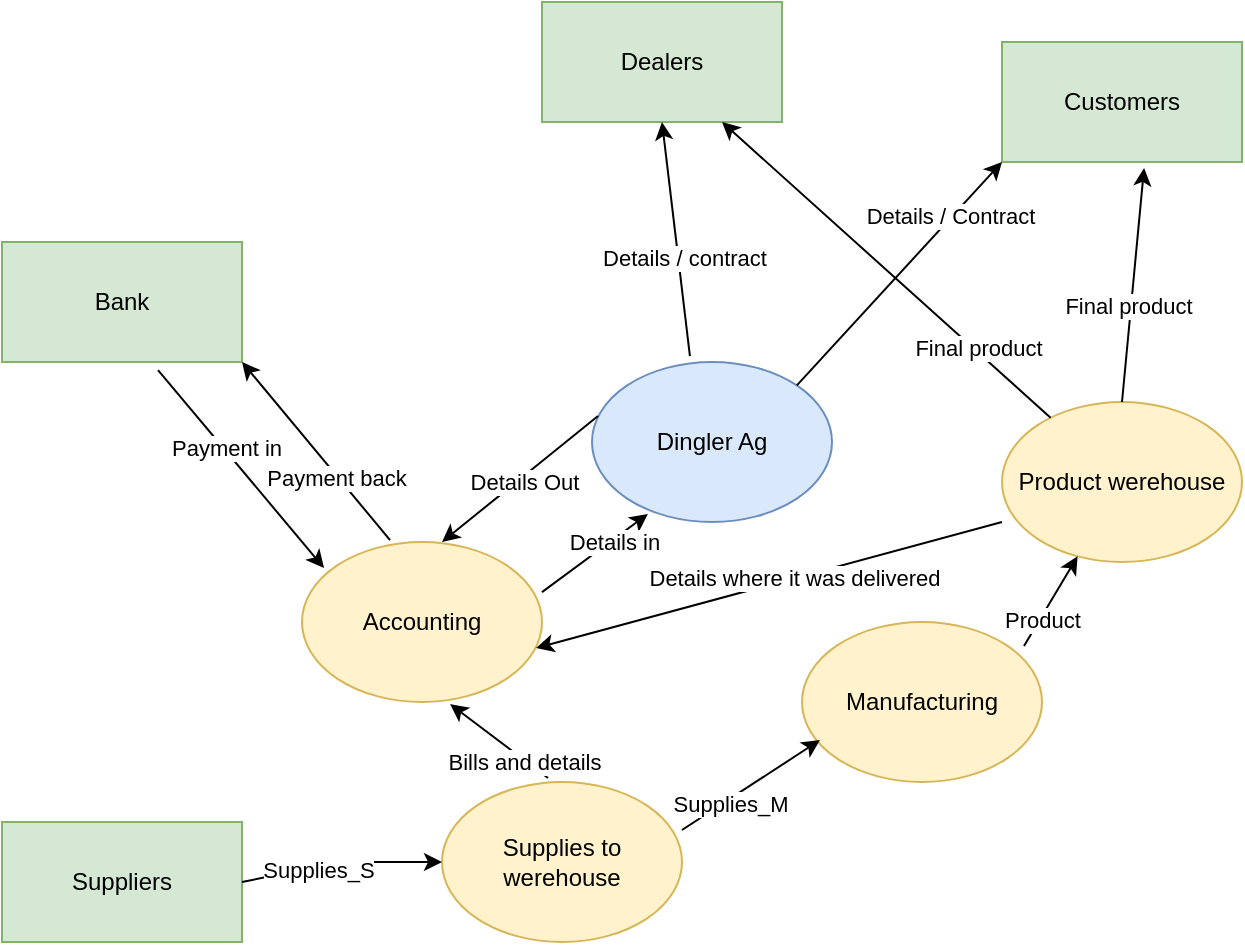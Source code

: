 <mxfile version="13.6.6" type="github">
  <diagram id="vzioFBNHEk6Id1RTCtNG" name="Page-1">
    <mxGraphModel dx="1422" dy="804" grid="1" gridSize="10" guides="1" tooltips="1" connect="1" arrows="1" fold="1" page="1" pageScale="1" pageWidth="850" pageHeight="1100" math="0" shadow="0">
      <root>
        <mxCell id="0" />
        <mxCell id="1" parent="0" />
        <mxCell id="OYXpN41Nhl739jVn25ul-1" value="Dingler Ag" style="ellipse;whiteSpace=wrap;html=1;fillColor=#dae8fc;strokeColor=#6c8ebf;" vertex="1" parent="1">
          <mxGeometry x="365" y="240" width="120" height="80" as="geometry" />
        </mxCell>
        <mxCell id="OYXpN41Nhl739jVn25ul-2" value="Dealers" style="rounded=0;whiteSpace=wrap;html=1;fillColor=#d5e8d4;strokeColor=#82b366;" vertex="1" parent="1">
          <mxGeometry x="340" y="60" width="120" height="60" as="geometry" />
        </mxCell>
        <mxCell id="OYXpN41Nhl739jVn25ul-3" value="Customers" style="rounded=0;whiteSpace=wrap;html=1;fillColor=#d5e8d4;strokeColor=#82b366;" vertex="1" parent="1">
          <mxGeometry x="570" y="80" width="120" height="60" as="geometry" />
        </mxCell>
        <mxCell id="OYXpN41Nhl739jVn25ul-4" value="Bank" style="rounded=0;whiteSpace=wrap;html=1;fillColor=#d5e8d4;strokeColor=#82b366;" vertex="1" parent="1">
          <mxGeometry x="70" y="180" width="120" height="60" as="geometry" />
        </mxCell>
        <mxCell id="OYXpN41Nhl739jVn25ul-5" value="Suppliers" style="rounded=0;whiteSpace=wrap;html=1;fillColor=#d5e8d4;strokeColor=#82b366;" vertex="1" parent="1">
          <mxGeometry x="70" y="470" width="120" height="60" as="geometry" />
        </mxCell>
        <mxCell id="OYXpN41Nhl739jVn25ul-7" value="Product werehouse" style="ellipse;whiteSpace=wrap;html=1;fillColor=#fff2cc;strokeColor=#d6b656;" vertex="1" parent="1">
          <mxGeometry x="570" y="260" width="120" height="80" as="geometry" />
        </mxCell>
        <mxCell id="OYXpN41Nhl739jVn25ul-9" value="Accounting" style="ellipse;whiteSpace=wrap;html=1;fillColor=#fff2cc;strokeColor=#d6b656;" vertex="1" parent="1">
          <mxGeometry x="220" y="330" width="120" height="80" as="geometry" />
        </mxCell>
        <mxCell id="OYXpN41Nhl739jVn25ul-10" value="Manufacturing" style="ellipse;whiteSpace=wrap;html=1;fillColor=#fff2cc;strokeColor=#d6b656;" vertex="1" parent="1">
          <mxGeometry x="470" y="370" width="120" height="80" as="geometry" />
        </mxCell>
        <mxCell id="OYXpN41Nhl739jVn25ul-11" value="Supplies to werehouse" style="ellipse;whiteSpace=wrap;html=1;fillColor=#fff2cc;strokeColor=#d6b656;" vertex="1" parent="1">
          <mxGeometry x="290" y="450" width="120" height="80" as="geometry" />
        </mxCell>
        <mxCell id="OYXpN41Nhl739jVn25ul-18" value="" style="endArrow=classic;html=1;exitX=1;exitY=0.5;exitDx=0;exitDy=0;entryX=0;entryY=0.5;entryDx=0;entryDy=0;" edge="1" parent="1" source="OYXpN41Nhl739jVn25ul-5" target="OYXpN41Nhl739jVn25ul-11">
          <mxGeometry width="50" height="50" relative="1" as="geometry">
            <mxPoint x="210" y="510" as="sourcePoint" />
            <mxPoint x="260" y="460" as="targetPoint" />
            <Array as="points">
              <mxPoint x="240" y="490" />
            </Array>
          </mxGeometry>
        </mxCell>
        <mxCell id="OYXpN41Nhl739jVn25ul-19" value="Supplies_S" style="edgeLabel;html=1;align=center;verticalAlign=middle;resizable=0;points=[];" vertex="1" connectable="0" parent="OYXpN41Nhl739jVn25ul-18">
          <mxGeometry x="-0.239" y="-2" relative="1" as="geometry">
            <mxPoint y="-1" as="offset" />
          </mxGeometry>
        </mxCell>
        <mxCell id="OYXpN41Nhl739jVn25ul-20" value="" style="endArrow=classic;html=1;exitX=1;exitY=0.3;exitDx=0;exitDy=0;exitPerimeter=0;entryX=0.075;entryY=0.738;entryDx=0;entryDy=0;entryPerimeter=0;" edge="1" parent="1" source="OYXpN41Nhl739jVn25ul-11" target="OYXpN41Nhl739jVn25ul-10">
          <mxGeometry width="50" height="50" relative="1" as="geometry">
            <mxPoint x="420" y="470" as="sourcePoint" />
            <mxPoint x="470" y="420" as="targetPoint" />
          </mxGeometry>
        </mxCell>
        <mxCell id="OYXpN41Nhl739jVn25ul-21" value="Supplies_M" style="edgeLabel;html=1;align=center;verticalAlign=middle;resizable=0;points=[];" vertex="1" connectable="0" parent="OYXpN41Nhl739jVn25ul-20">
          <mxGeometry x="-0.339" y="-2" relative="1" as="geometry">
            <mxPoint as="offset" />
          </mxGeometry>
        </mxCell>
        <mxCell id="OYXpN41Nhl739jVn25ul-22" value="" style="endArrow=classic;html=1;exitX=0.925;exitY=0.15;exitDx=0;exitDy=0;exitPerimeter=0;" edge="1" parent="1" source="OYXpN41Nhl739jVn25ul-10" target="OYXpN41Nhl739jVn25ul-7">
          <mxGeometry width="50" height="50" relative="1" as="geometry">
            <mxPoint x="605" y="395" as="sourcePoint" />
            <mxPoint x="655" y="345" as="targetPoint" />
          </mxGeometry>
        </mxCell>
        <mxCell id="OYXpN41Nhl739jVn25ul-33" value="Product" style="edgeLabel;html=1;align=center;verticalAlign=middle;resizable=0;points=[];" vertex="1" connectable="0" parent="OYXpN41Nhl739jVn25ul-22">
          <mxGeometry x="-0.396" y="-1" relative="1" as="geometry">
            <mxPoint as="offset" />
          </mxGeometry>
        </mxCell>
        <mxCell id="OYXpN41Nhl739jVn25ul-23" value="" style="endArrow=classic;html=1;exitX=1;exitY=0.313;exitDx=0;exitDy=0;exitPerimeter=0;entryX=0.233;entryY=0.95;entryDx=0;entryDy=0;entryPerimeter=0;" edge="1" parent="1" source="OYXpN41Nhl739jVn25ul-9" target="OYXpN41Nhl739jVn25ul-1">
          <mxGeometry width="50" height="50" relative="1" as="geometry">
            <mxPoint x="350" y="360" as="sourcePoint" />
            <mxPoint x="400" y="310" as="targetPoint" />
          </mxGeometry>
        </mxCell>
        <mxCell id="OYXpN41Nhl739jVn25ul-35" value="Details in" style="edgeLabel;html=1;align=center;verticalAlign=middle;resizable=0;points=[];" vertex="1" connectable="0" parent="OYXpN41Nhl739jVn25ul-23">
          <mxGeometry x="0.333" y="-1" relative="1" as="geometry">
            <mxPoint as="offset" />
          </mxGeometry>
        </mxCell>
        <mxCell id="OYXpN41Nhl739jVn25ul-24" value="" style="endArrow=classic;html=1;entryX=0.692;entryY=0.038;entryDx=0;entryDy=0;entryPerimeter=0;exitX=0.025;exitY=0.338;exitDx=0;exitDy=0;exitPerimeter=0;" edge="1" parent="1" source="OYXpN41Nhl739jVn25ul-1">
          <mxGeometry width="50" height="50" relative="1" as="geometry">
            <mxPoint x="351.96" y="276.96" as="sourcePoint" />
            <mxPoint x="290.0" y="330.0" as="targetPoint" />
          </mxGeometry>
        </mxCell>
        <mxCell id="OYXpN41Nhl739jVn25ul-36" value="Details Out" style="edgeLabel;html=1;align=center;verticalAlign=middle;resizable=0;points=[];" vertex="1" connectable="0" parent="OYXpN41Nhl739jVn25ul-24">
          <mxGeometry x="-0.428" y="1" relative="1" as="geometry">
            <mxPoint x="-16.06" y="13.97" as="offset" />
          </mxGeometry>
        </mxCell>
        <mxCell id="OYXpN41Nhl739jVn25ul-25" value="" style="endArrow=classic;html=1;entryX=1;entryY=1;entryDx=0;entryDy=0;exitX=0.367;exitY=-0.012;exitDx=0;exitDy=0;exitPerimeter=0;" edge="1" parent="1" source="OYXpN41Nhl739jVn25ul-9" target="OYXpN41Nhl739jVn25ul-4">
          <mxGeometry width="50" height="50" relative="1" as="geometry">
            <mxPoint x="310.98" y="230" as="sourcePoint" />
            <mxPoint x="249.02" y="283.04" as="targetPoint" />
          </mxGeometry>
        </mxCell>
        <mxCell id="OYXpN41Nhl739jVn25ul-37" value="Payment back" style="edgeLabel;html=1;align=center;verticalAlign=middle;resizable=0;points=[];" vertex="1" connectable="0" parent="OYXpN41Nhl739jVn25ul-25">
          <mxGeometry x="-0.289" y="1" relative="1" as="geometry">
            <mxPoint as="offset" />
          </mxGeometry>
        </mxCell>
        <mxCell id="OYXpN41Nhl739jVn25ul-26" value="" style="endArrow=classic;html=1;exitX=0.65;exitY=1.067;exitDx=0;exitDy=0;exitPerimeter=0;entryX=0.092;entryY=0.163;entryDx=0;entryDy=0;entryPerimeter=0;" edge="1" parent="1" source="OYXpN41Nhl739jVn25ul-4" target="OYXpN41Nhl739jVn25ul-9">
          <mxGeometry width="50" height="50" relative="1" as="geometry">
            <mxPoint x="108.71" y="320.0" as="sourcePoint" />
            <mxPoint x="151.284" y="273.244" as="targetPoint" />
          </mxGeometry>
        </mxCell>
        <mxCell id="OYXpN41Nhl739jVn25ul-38" value="Payment in" style="edgeLabel;html=1;align=center;verticalAlign=middle;resizable=0;points=[];" vertex="1" connectable="0" parent="OYXpN41Nhl739jVn25ul-26">
          <mxGeometry x="-0.2" y="1" relative="1" as="geometry">
            <mxPoint as="offset" />
          </mxGeometry>
        </mxCell>
        <mxCell id="OYXpN41Nhl739jVn25ul-27" value="" style="endArrow=classic;html=1;entryX=0;entryY=1;entryDx=0;entryDy=0;exitX=1;exitY=0;exitDx=0;exitDy=0;" edge="1" parent="1" source="OYXpN41Nhl739jVn25ul-1" target="OYXpN41Nhl739jVn25ul-3">
          <mxGeometry width="50" height="50" relative="1" as="geometry">
            <mxPoint x="480" y="250" as="sourcePoint" />
            <mxPoint x="530" y="200" as="targetPoint" />
          </mxGeometry>
        </mxCell>
        <mxCell id="OYXpN41Nhl739jVn25ul-40" value="Details / Contract" style="edgeLabel;html=1;align=center;verticalAlign=middle;resizable=0;points=[];" vertex="1" connectable="0" parent="OYXpN41Nhl739jVn25ul-27">
          <mxGeometry x="0.506" y="1" relative="1" as="geometry">
            <mxPoint as="offset" />
          </mxGeometry>
        </mxCell>
        <mxCell id="OYXpN41Nhl739jVn25ul-28" value="" style="endArrow=classic;html=1;entryX=0.5;entryY=1;entryDx=0;entryDy=0;exitX=0.408;exitY=-0.037;exitDx=0;exitDy=0;exitPerimeter=0;" edge="1" parent="1" source="OYXpN41Nhl739jVn25ul-1" target="OYXpN41Nhl739jVn25ul-2">
          <mxGeometry width="50" height="50" relative="1" as="geometry">
            <mxPoint x="363.716" y="201.716" as="sourcePoint" />
            <mxPoint x="436.29" y="150" as="targetPoint" />
          </mxGeometry>
        </mxCell>
        <mxCell id="OYXpN41Nhl739jVn25ul-39" value="Details / contract" style="edgeLabel;html=1;align=center;verticalAlign=middle;resizable=0;points=[];" vertex="1" connectable="0" parent="OYXpN41Nhl739jVn25ul-28">
          <mxGeometry x="-0.168" y="-3" relative="1" as="geometry">
            <mxPoint as="offset" />
          </mxGeometry>
        </mxCell>
        <mxCell id="OYXpN41Nhl739jVn25ul-29" value="" style="endArrow=classic;html=1;entryX=0.975;entryY=0.663;entryDx=0;entryDy=0;exitX=0;exitY=0.5;exitDx=0;exitDy=0;entryPerimeter=0;" edge="1" parent="1" target="OYXpN41Nhl739jVn25ul-9">
          <mxGeometry width="50" height="50" relative="1" as="geometry">
            <mxPoint x="570" y="320" as="sourcePoint" />
            <mxPoint x="340" y="390" as="targetPoint" />
          </mxGeometry>
        </mxCell>
        <mxCell id="OYXpN41Nhl739jVn25ul-34" value="Details where it was delivered" style="edgeLabel;html=1;align=center;verticalAlign=middle;resizable=0;points=[];" vertex="1" connectable="0" parent="OYXpN41Nhl739jVn25ul-29">
          <mxGeometry x="-0.105" relative="1" as="geometry">
            <mxPoint as="offset" />
          </mxGeometry>
        </mxCell>
        <mxCell id="OYXpN41Nhl739jVn25ul-30" value="" style="endArrow=classic;html=1;entryX=0.617;entryY=1.013;entryDx=0;entryDy=0;entryPerimeter=0;exitX=0.442;exitY=-0.025;exitDx=0;exitDy=0;exitPerimeter=0;" edge="1" parent="1" source="OYXpN41Nhl739jVn25ul-11" target="OYXpN41Nhl739jVn25ul-9">
          <mxGeometry width="50" height="50" relative="1" as="geometry">
            <mxPoint x="400" y="440" as="sourcePoint" />
            <mxPoint x="450" y="390" as="targetPoint" />
          </mxGeometry>
        </mxCell>
        <mxCell id="OYXpN41Nhl739jVn25ul-43" value="Bills and details" style="edgeLabel;html=1;align=center;verticalAlign=middle;resizable=0;points=[];" vertex="1" connectable="0" parent="OYXpN41Nhl739jVn25ul-30">
          <mxGeometry x="-0.504" y="1" relative="1" as="geometry">
            <mxPoint as="offset" />
          </mxGeometry>
        </mxCell>
        <mxCell id="OYXpN41Nhl739jVn25ul-31" value="" style="endArrow=classic;html=1;entryX=0.592;entryY=1.05;entryDx=0;entryDy=0;entryPerimeter=0;exitX=0.5;exitY=0;exitDx=0;exitDy=0;" edge="1" parent="1" source="OYXpN41Nhl739jVn25ul-7" target="OYXpN41Nhl739jVn25ul-3">
          <mxGeometry width="50" height="50" relative="1" as="geometry">
            <mxPoint x="660" y="250" as="sourcePoint" />
            <mxPoint x="710" y="200" as="targetPoint" />
          </mxGeometry>
        </mxCell>
        <mxCell id="OYXpN41Nhl739jVn25ul-42" value="Final product" style="edgeLabel;html=1;align=center;verticalAlign=middle;resizable=0;points=[];" vertex="1" connectable="0" parent="OYXpN41Nhl739jVn25ul-31">
          <mxGeometry x="-0.182" y="2" relative="1" as="geometry">
            <mxPoint as="offset" />
          </mxGeometry>
        </mxCell>
        <mxCell id="OYXpN41Nhl739jVn25ul-32" value="" style="endArrow=classic;html=1;entryX=0.75;entryY=1;entryDx=0;entryDy=0;" edge="1" parent="1" source="OYXpN41Nhl739jVn25ul-7" target="OYXpN41Nhl739jVn25ul-2">
          <mxGeometry width="50" height="50" relative="1" as="geometry">
            <mxPoint x="548.96" y="270" as="sourcePoint" />
            <mxPoint x="530" y="213" as="targetPoint" />
          </mxGeometry>
        </mxCell>
        <mxCell id="OYXpN41Nhl739jVn25ul-41" value="Final product" style="edgeLabel;html=1;align=center;verticalAlign=middle;resizable=0;points=[];" vertex="1" connectable="0" parent="OYXpN41Nhl739jVn25ul-32">
          <mxGeometry x="-0.545" y="-2" relative="1" as="geometry">
            <mxPoint as="offset" />
          </mxGeometry>
        </mxCell>
      </root>
    </mxGraphModel>
  </diagram>
</mxfile>
